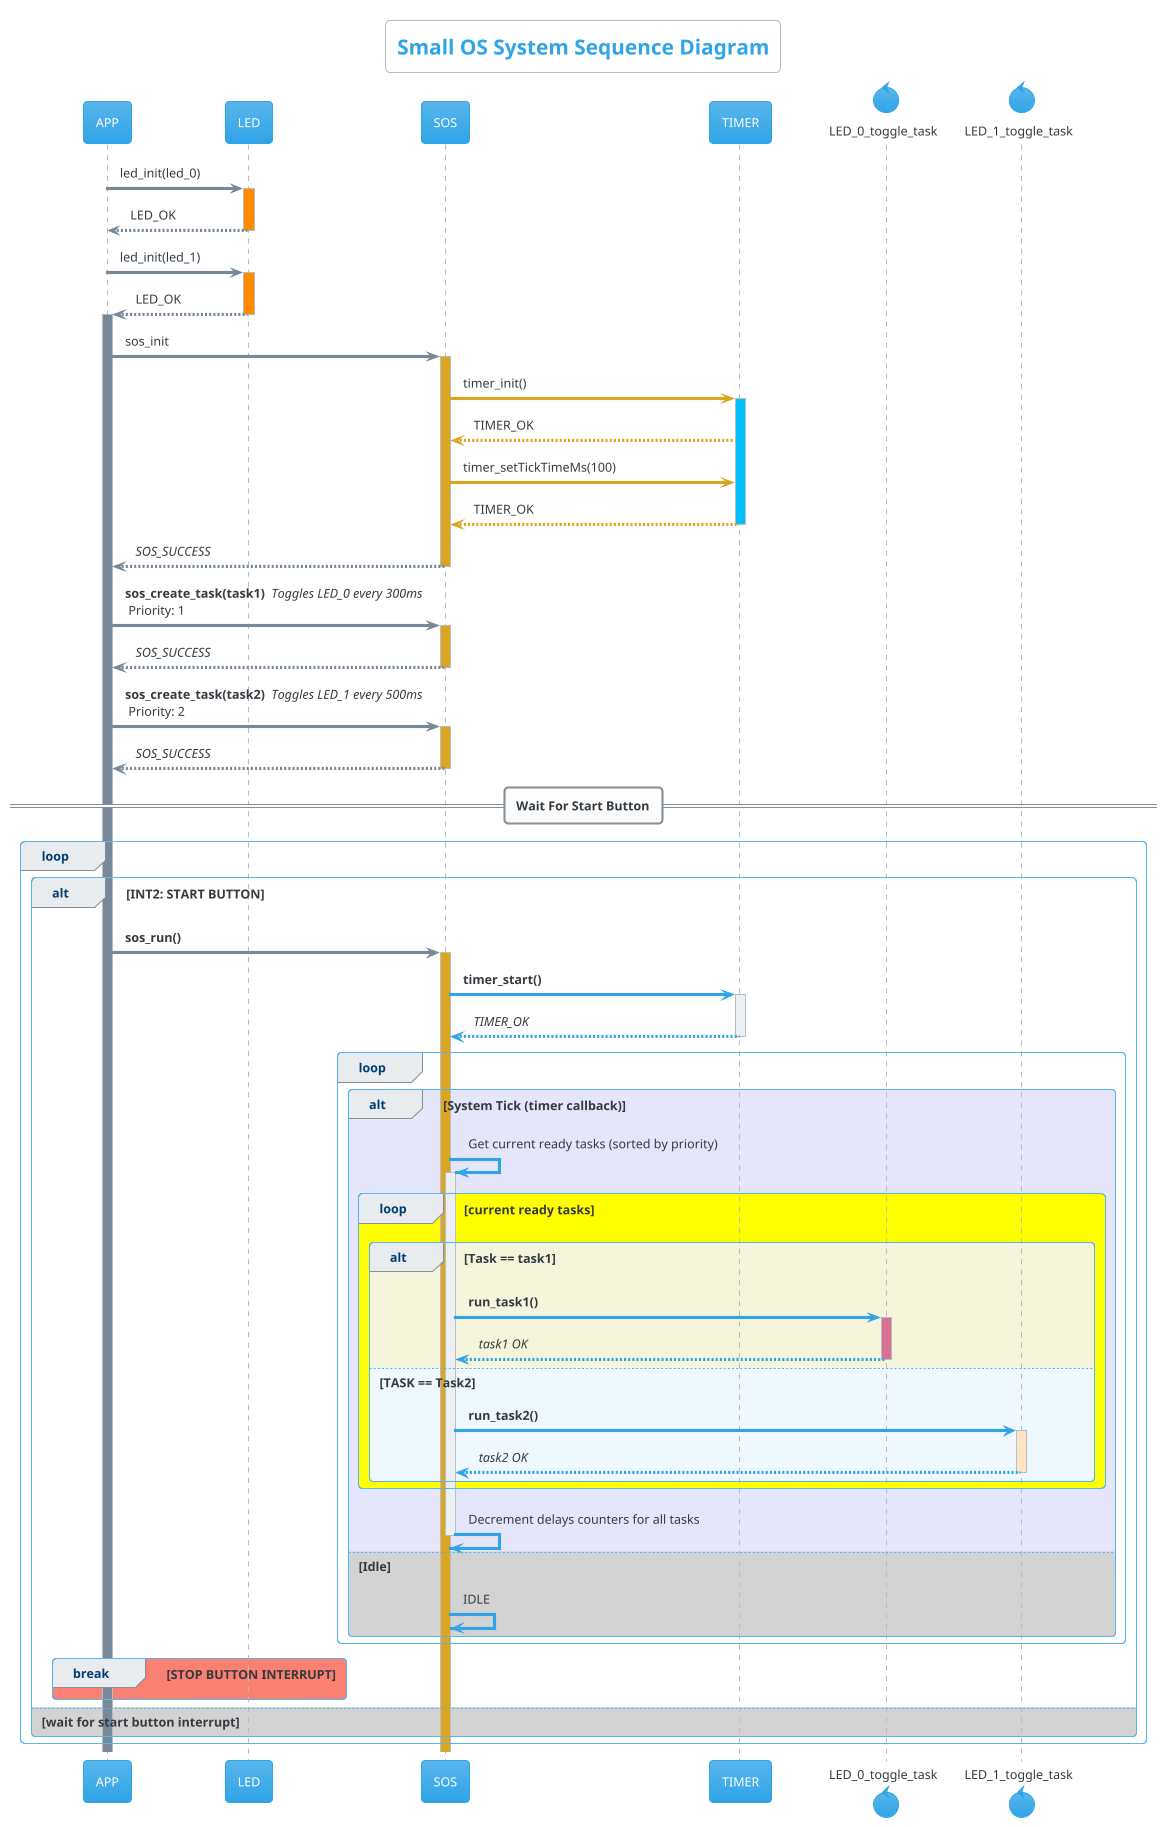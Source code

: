 @startuml
'https://plantuml.com/sequence-diagram
'Author: Hossam Elwahsh
!theme cerulean
title Small OS System Sequence Diagram

skinparam backgroundColor #white

'== APP <-> SOS ==
APP -[#lightslategray]> LED++#darkorange: led_init(led_0)
return LED_OK
APP -[#lightslategray]> LED++#darkorange: led_init(led_1)
return LED_OK

activate APP #lightslategray
APP -[#lightslategray]> SOS++#goldenrod: sos_init
SOS -[#goldenrod]> TIMER++#deepskyblue: timer_init()
TIMER -[#goldenrod]-> SOS: TIMER_OK
SOS -[#goldenrod]> TIMER: timer_setTickTimeMs(100)
TIMER -[#goldenrod]-> SOS--: TIMER_OK

SOS -[#lightslategray]-> APP--: //SOS_SUCCESS//

APP -[#lightslategray]> SOS++#goldenrod: **sos_create_task(task1)** // Toggles LED_0 every 300ms//\n Priority: 1
return //SOS_SUCCESS//

APP -[#lightslategray]> SOS++#goldenrod: **sos_create_task(task2)** // Toggles LED_1 every 500ms//\n Priority: 2
return //SOS_SUCCESS//

== Wait For Start Button==


loop
    alt INT2: START BUTTON

            APP -[#lightslategray]> SOS++#goldenrod: **sos_run()**

            control LED_0_toggle_task as task1
            control LED_1_toggle_task as task2
            SOS -> TIMER++: **timer_start()**
            Return //TIMER_OK//
            loop


                alt #lavender System Tick (timer callback)
                    SOS->SOS++: Get current ready tasks (sorted by priority)
            '        SOS-->SOS: **Highest Task**
                    loop #yellow current ready tasks

                        alt #beige Task == task1
                                SOS->task1++#palevioletred: **run_task1()**
'                                task1->LED++#darkorange: toggle LED_0
'                                LED-->task1--: LED_OK
                                task1-->SOS--: //task1 OK//

                            else #aliceblue TASK == Task2

                                SOS->task2++#bisque: **run_task2()**
'                                task2->LED++#darkorange: toggle LED_1
'                                LED-->task2--: LED_OK
                                task2-->SOS--: //task2 OK//
                            end

                    end
                    SOS->SOS--: Decrement delays counters for all tasks
                else #lightgray Idle
                    SOS -> SOS: IDLE
                end
            end
            break #salmon STOP BUTTON INTERRUPT
            end
    else #lightgray wait for start button interrupt

    end
end


@enduml
